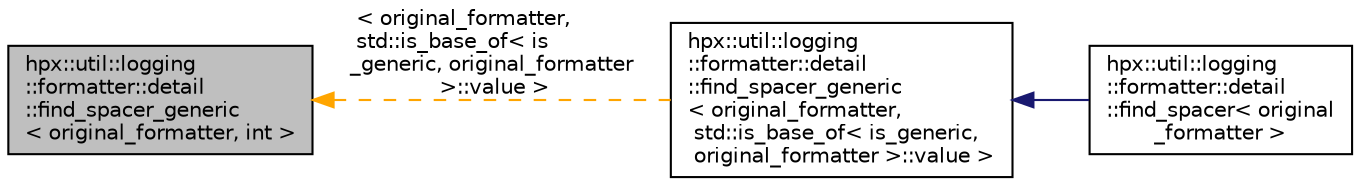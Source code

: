 digraph "hpx::util::logging::formatter::detail::find_spacer_generic&lt; original_formatter, int &gt;"
{
  edge [fontname="Helvetica",fontsize="10",labelfontname="Helvetica",labelfontsize="10"];
  node [fontname="Helvetica",fontsize="10",shape=record];
  rankdir="LR";
  Node0 [label="hpx::util::logging\l::formatter::detail\l::find_spacer_generic\l\< original_formatter, int \>",height=0.2,width=0.4,color="black", fillcolor="grey75", style="filled", fontcolor="black"];
  Node0 -> Node1 [dir="back",color="orange",fontsize="10",style="dashed",label=" \< original_formatter,\l std::is_base_of\< is\l_generic, original_formatter\l \>::value \>" ,fontname="Helvetica"];
  Node1 [label="hpx::util::logging\l::formatter::detail\l::find_spacer_generic\l\< original_formatter,\l std::is_base_of\< is_generic,\l original_formatter \>::value \>",height=0.2,width=0.4,color="black", fillcolor="white", style="filled",URL="$d9/d4f/structhpx_1_1util_1_1logging_1_1formatter_1_1detail_1_1find__spacer__generic.html"];
  Node1 -> Node2 [dir="back",color="midnightblue",fontsize="10",style="solid",fontname="Helvetica"];
  Node2 [label="hpx::util::logging\l::formatter::detail\l::find_spacer\< original\l_formatter \>",height=0.2,width=0.4,color="black", fillcolor="white", style="filled",URL="$d9/d17/structhpx_1_1util_1_1logging_1_1formatter_1_1detail_1_1find__spacer.html"];
}
